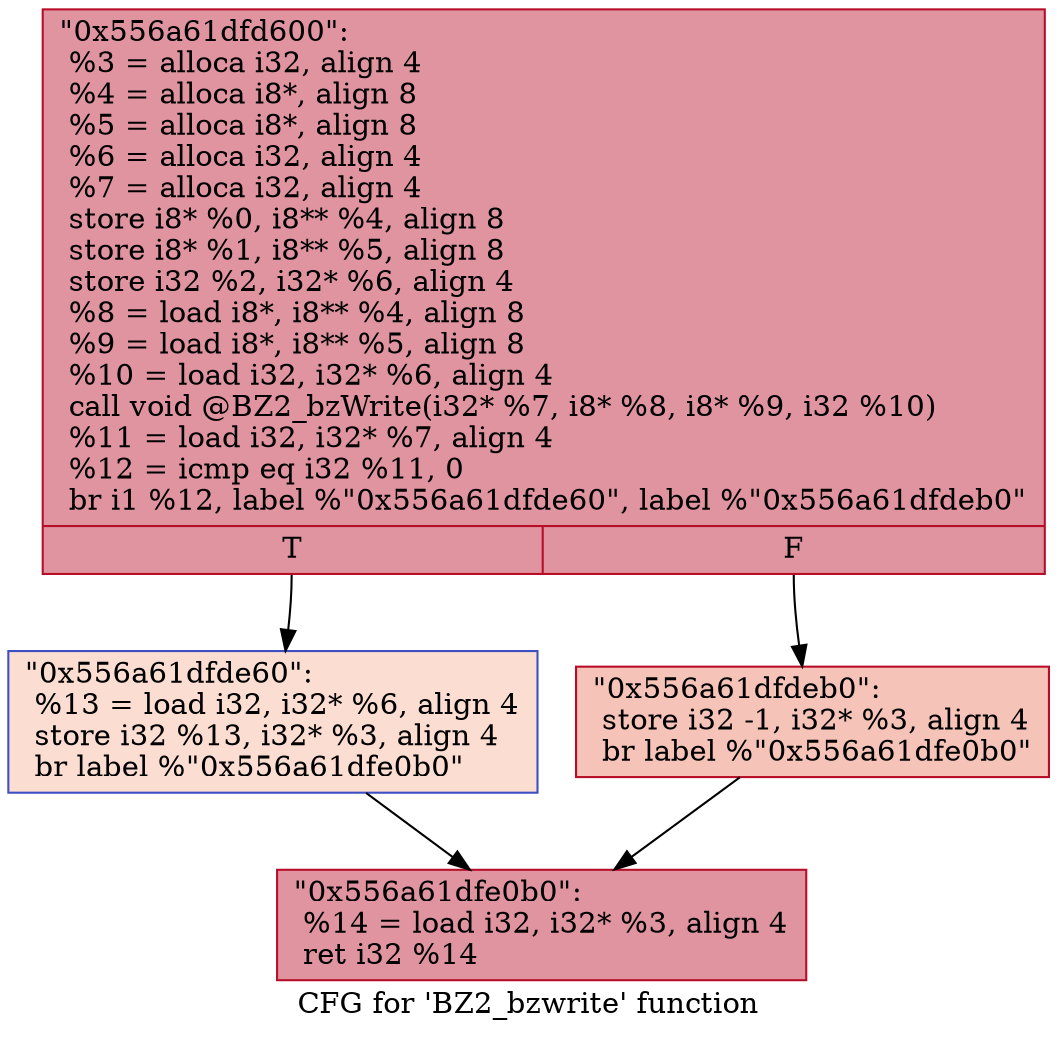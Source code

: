 digraph "CFG for 'BZ2_bzwrite' function" {
	label="CFG for 'BZ2_bzwrite' function";

	Node0x556a61dfd600 [shape=record,color="#b70d28ff", style=filled, fillcolor="#b70d2870",label="{\"0x556a61dfd600\":\l  %3 = alloca i32, align 4\l  %4 = alloca i8*, align 8\l  %5 = alloca i8*, align 8\l  %6 = alloca i32, align 4\l  %7 = alloca i32, align 4\l  store i8* %0, i8** %4, align 8\l  store i8* %1, i8** %5, align 8\l  store i32 %2, i32* %6, align 4\l  %8 = load i8*, i8** %4, align 8\l  %9 = load i8*, i8** %5, align 8\l  %10 = load i32, i32* %6, align 4\l  call void @BZ2_bzWrite(i32* %7, i8* %8, i8* %9, i32 %10)\l  %11 = load i32, i32* %7, align 4\l  %12 = icmp eq i32 %11, 0\l  br i1 %12, label %\"0x556a61dfde60\", label %\"0x556a61dfdeb0\"\l|{<s0>T|<s1>F}}"];
	Node0x556a61dfd600:s0 -> Node0x556a61dfde60;
	Node0x556a61dfd600:s1 -> Node0x556a61dfdeb0;
	Node0x556a61dfde60 [shape=record,color="#3d50c3ff", style=filled, fillcolor="#f7b39670",label="{\"0x556a61dfde60\":                                 \l  %13 = load i32, i32* %6, align 4\l  store i32 %13, i32* %3, align 4\l  br label %\"0x556a61dfe0b0\"\l}"];
	Node0x556a61dfde60 -> Node0x556a61dfe0b0;
	Node0x556a61dfdeb0 [shape=record,color="#b70d28ff", style=filled, fillcolor="#e8765c70",label="{\"0x556a61dfdeb0\":                                 \l  store i32 -1, i32* %3, align 4\l  br label %\"0x556a61dfe0b0\"\l}"];
	Node0x556a61dfdeb0 -> Node0x556a61dfe0b0;
	Node0x556a61dfe0b0 [shape=record,color="#b70d28ff", style=filled, fillcolor="#b70d2870",label="{\"0x556a61dfe0b0\":                                 \l  %14 = load i32, i32* %3, align 4\l  ret i32 %14\l}"];
}
